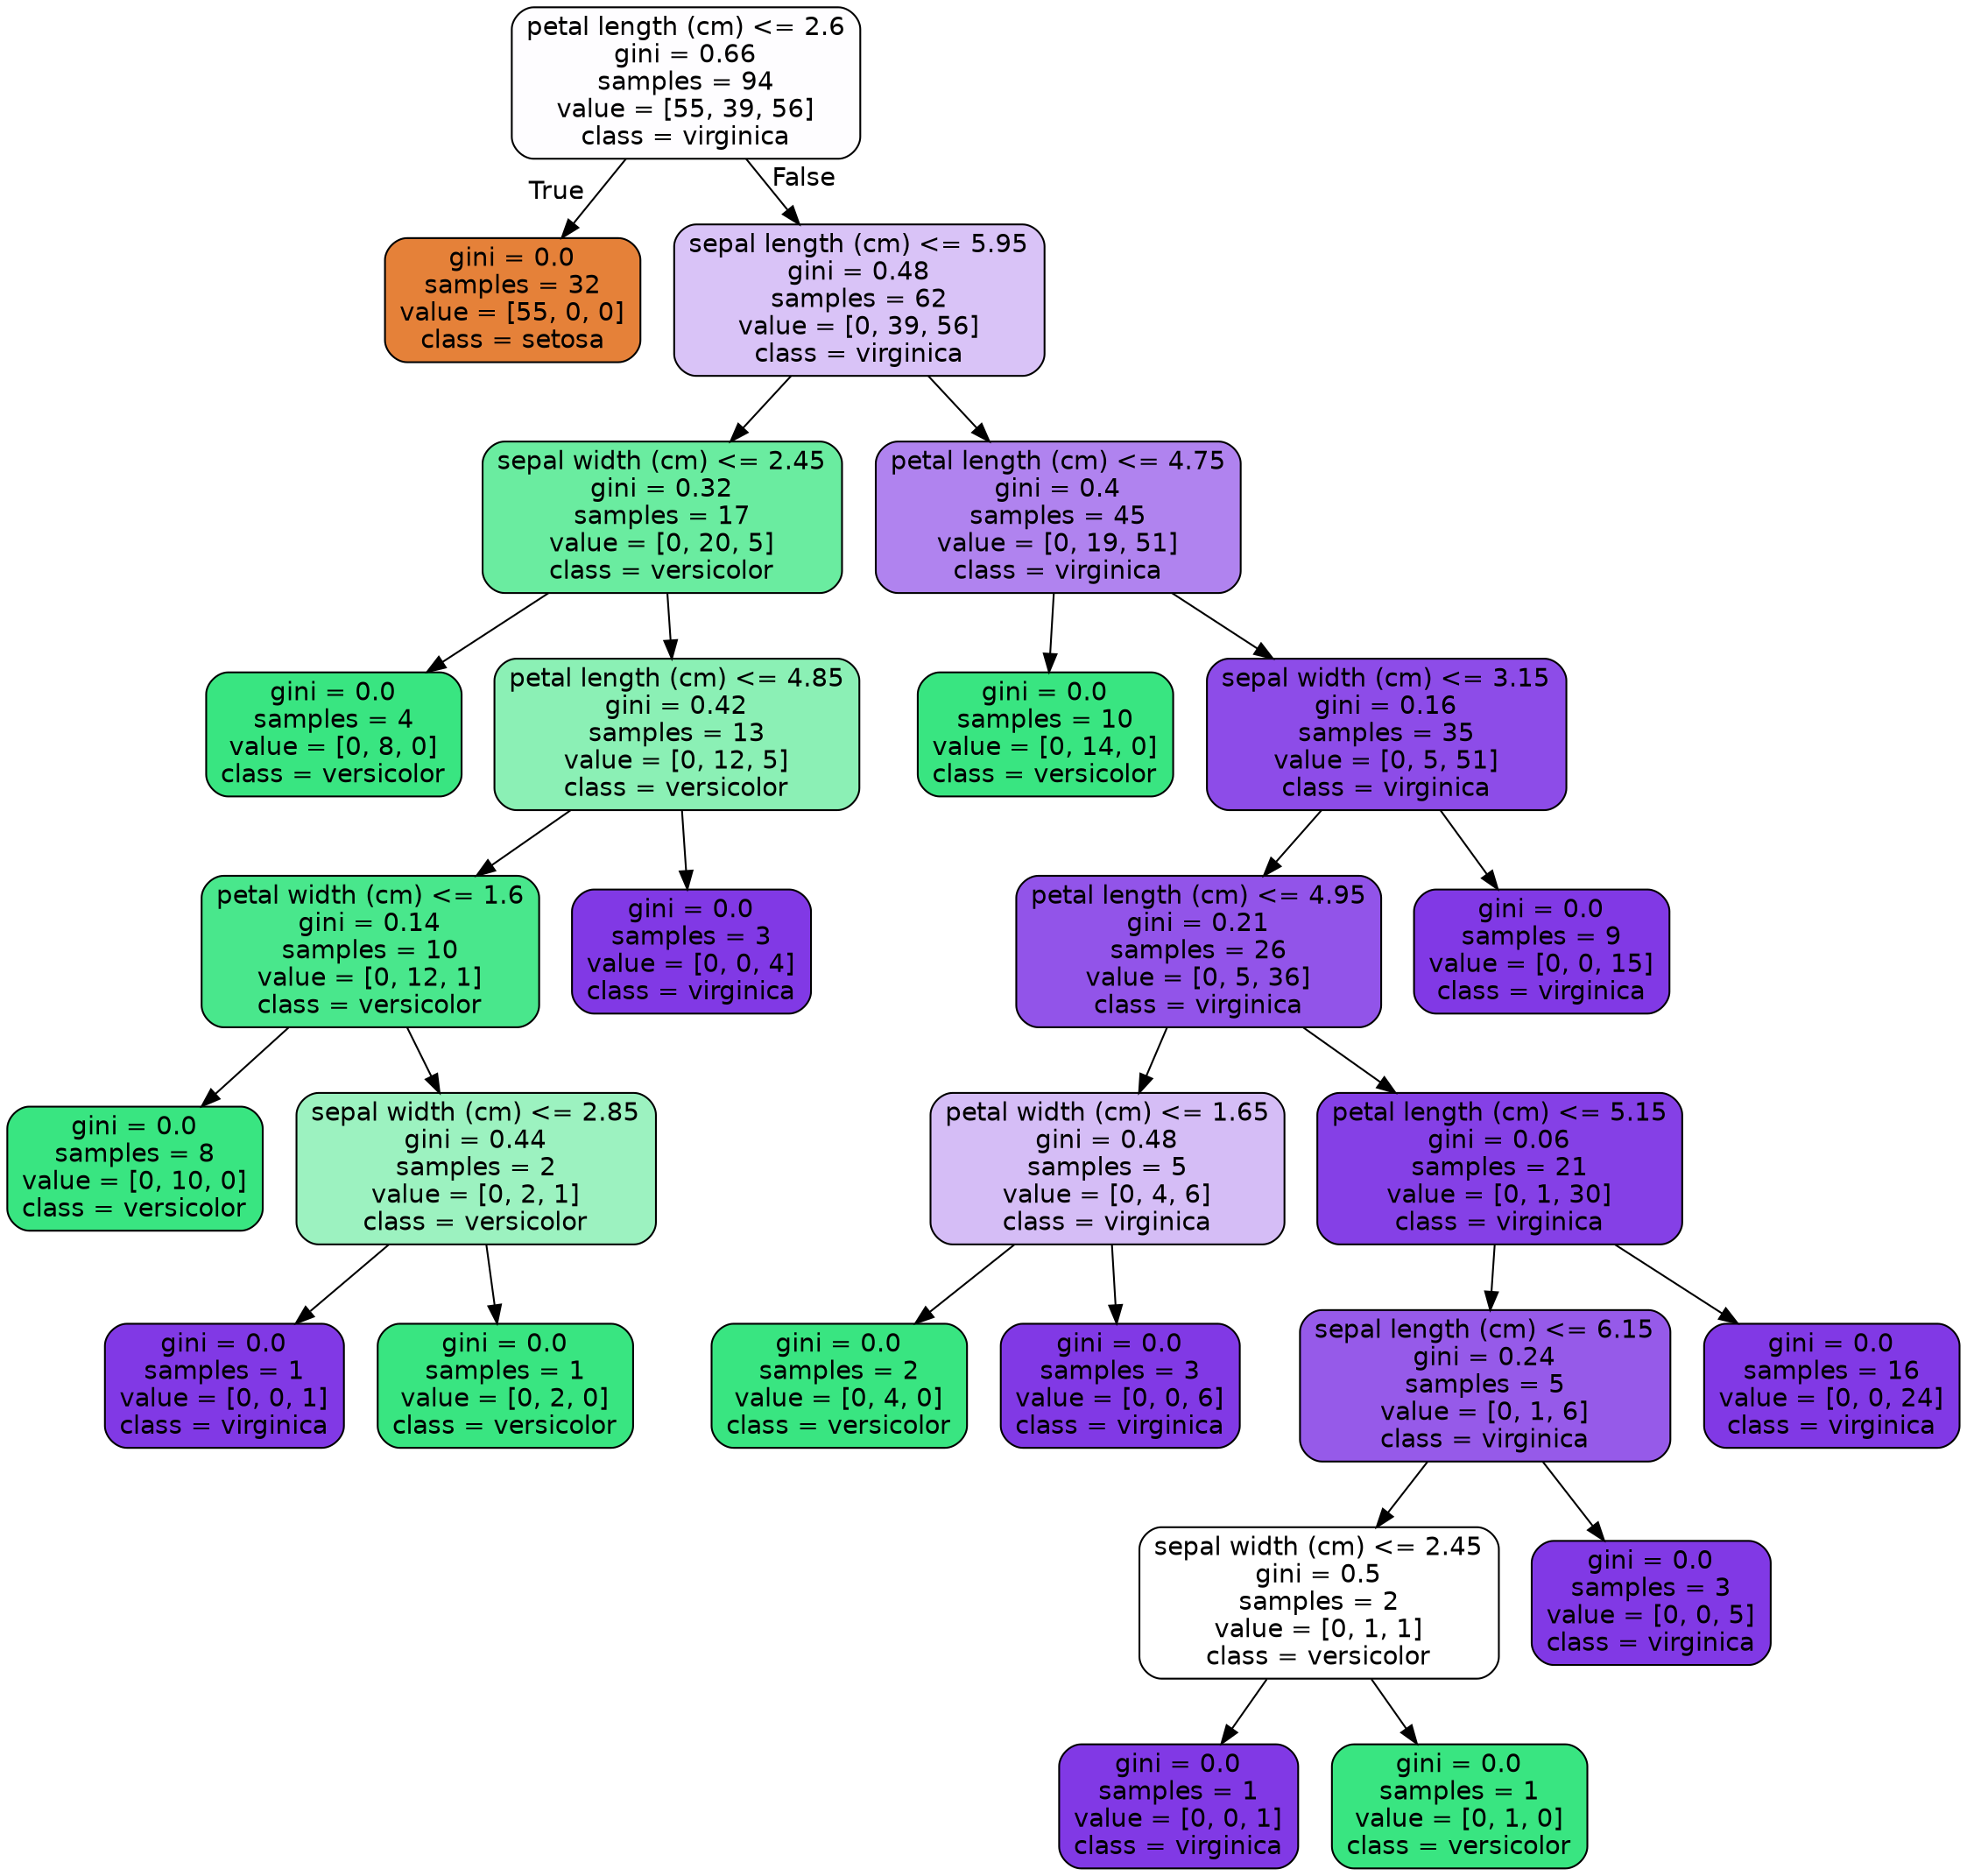 digraph Tree {
node [shape=box, style="filled, rounded", color="black", fontname=helvetica] ;
edge [fontname=helvetica] ;
0 [label="petal length (cm) <= 2.6\ngini = 0.66\nsamples = 94\nvalue = [55, 39, 56]\nclass = virginica", fillcolor="#fefdff"] ;
1 [label="gini = 0.0\nsamples = 32\nvalue = [55, 0, 0]\nclass = setosa", fillcolor="#e58139"] ;
0 -> 1 [labeldistance=2.5, labelangle=45, headlabel="True"] ;
2 [label="sepal length (cm) <= 5.95\ngini = 0.48\nsamples = 62\nvalue = [0, 39, 56]\nclass = virginica", fillcolor="#d9c3f7"] ;
0 -> 2 [labeldistance=2.5, labelangle=-45, headlabel="False"] ;
3 [label="sepal width (cm) <= 2.45\ngini = 0.32\nsamples = 17\nvalue = [0, 20, 5]\nclass = versicolor", fillcolor="#6aeca0"] ;
2 -> 3 ;
4 [label="gini = 0.0\nsamples = 4\nvalue = [0, 8, 0]\nclass = versicolor", fillcolor="#39e581"] ;
3 -> 4 ;
5 [label="petal length (cm) <= 4.85\ngini = 0.42\nsamples = 13\nvalue = [0, 12, 5]\nclass = versicolor", fillcolor="#8bf0b5"] ;
3 -> 5 ;
6 [label="petal width (cm) <= 1.6\ngini = 0.14\nsamples = 10\nvalue = [0, 12, 1]\nclass = versicolor", fillcolor="#49e78c"] ;
5 -> 6 ;
7 [label="gini = 0.0\nsamples = 8\nvalue = [0, 10, 0]\nclass = versicolor", fillcolor="#39e581"] ;
6 -> 7 ;
8 [label="sepal width (cm) <= 2.85\ngini = 0.44\nsamples = 2\nvalue = [0, 2, 1]\nclass = versicolor", fillcolor="#9cf2c0"] ;
6 -> 8 ;
9 [label="gini = 0.0\nsamples = 1\nvalue = [0, 0, 1]\nclass = virginica", fillcolor="#8139e5"] ;
8 -> 9 ;
10 [label="gini = 0.0\nsamples = 1\nvalue = [0, 2, 0]\nclass = versicolor", fillcolor="#39e581"] ;
8 -> 10 ;
11 [label="gini = 0.0\nsamples = 3\nvalue = [0, 0, 4]\nclass = virginica", fillcolor="#8139e5"] ;
5 -> 11 ;
12 [label="petal length (cm) <= 4.75\ngini = 0.4\nsamples = 45\nvalue = [0, 19, 51]\nclass = virginica", fillcolor="#b083ef"] ;
2 -> 12 ;
13 [label="gini = 0.0\nsamples = 10\nvalue = [0, 14, 0]\nclass = versicolor", fillcolor="#39e581"] ;
12 -> 13 ;
14 [label="sepal width (cm) <= 3.15\ngini = 0.16\nsamples = 35\nvalue = [0, 5, 51]\nclass = virginica", fillcolor="#8d4ce8"] ;
12 -> 14 ;
15 [label="petal length (cm) <= 4.95\ngini = 0.21\nsamples = 26\nvalue = [0, 5, 36]\nclass = virginica", fillcolor="#9254e9"] ;
14 -> 15 ;
16 [label="petal width (cm) <= 1.65\ngini = 0.48\nsamples = 5\nvalue = [0, 4, 6]\nclass = virginica", fillcolor="#d5bdf6"] ;
15 -> 16 ;
17 [label="gini = 0.0\nsamples = 2\nvalue = [0, 4, 0]\nclass = versicolor", fillcolor="#39e581"] ;
16 -> 17 ;
18 [label="gini = 0.0\nsamples = 3\nvalue = [0, 0, 6]\nclass = virginica", fillcolor="#8139e5"] ;
16 -> 18 ;
19 [label="petal length (cm) <= 5.15\ngini = 0.06\nsamples = 21\nvalue = [0, 1, 30]\nclass = virginica", fillcolor="#8540e6"] ;
15 -> 19 ;
20 [label="sepal length (cm) <= 6.15\ngini = 0.24\nsamples = 5\nvalue = [0, 1, 6]\nclass = virginica", fillcolor="#965ae9"] ;
19 -> 20 ;
21 [label="sepal width (cm) <= 2.45\ngini = 0.5\nsamples = 2\nvalue = [0, 1, 1]\nclass = versicolor", fillcolor="#ffffff"] ;
20 -> 21 ;
22 [label="gini = 0.0\nsamples = 1\nvalue = [0, 0, 1]\nclass = virginica", fillcolor="#8139e5"] ;
21 -> 22 ;
23 [label="gini = 0.0\nsamples = 1\nvalue = [0, 1, 0]\nclass = versicolor", fillcolor="#39e581"] ;
21 -> 23 ;
24 [label="gini = 0.0\nsamples = 3\nvalue = [0, 0, 5]\nclass = virginica", fillcolor="#8139e5"] ;
20 -> 24 ;
25 [label="gini = 0.0\nsamples = 16\nvalue = [0, 0, 24]\nclass = virginica", fillcolor="#8139e5"] ;
19 -> 25 ;
26 [label="gini = 0.0\nsamples = 9\nvalue = [0, 0, 15]\nclass = virginica", fillcolor="#8139e5"] ;
14 -> 26 ;
}